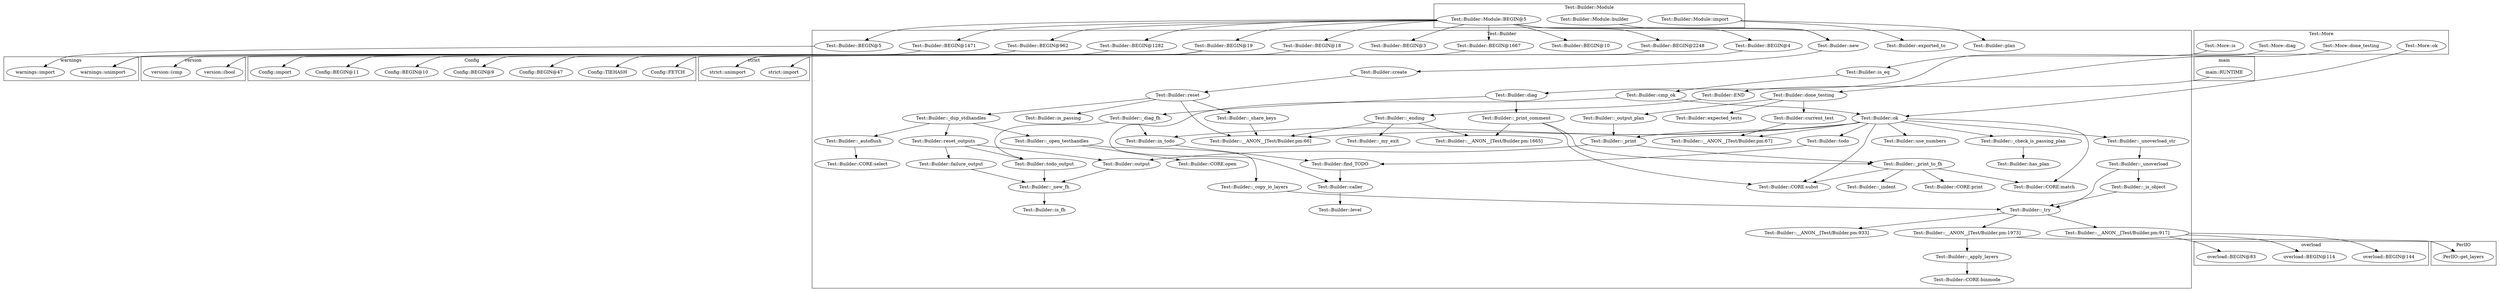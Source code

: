 digraph {
graph [overlap=false]
subgraph cluster_Test_Builder_Module {
	label="Test::Builder::Module";
	"Test::Builder::Module::import";
	"Test::Builder::Module::builder";
	"Test::Builder::Module::BEGIN@5";
}
subgraph cluster_main {
	label="main";
	"main::RUNTIME";
}
subgraph cluster_warnings {
	label="warnings";
	"warnings::unimport";
	"warnings::import";
}
subgraph cluster_version {
	label="version";
	"version::(bool";
	"version::(cmp";
}
subgraph cluster_Test_More {
	label="Test::More";
	"Test::More::ok";
	"Test::More::is";
	"Test::More::diag";
	"Test::More::done_testing";
}
subgraph cluster_PerlIO {
	label="PerlIO";
	"PerlIO::get_layers";
}
subgraph cluster_overload {
	label="overload";
	"overload::BEGIN@144";
	"overload::BEGIN@114";
	"overload::BEGIN@83";
}
subgraph cluster_Test_Builder {
	label="Test::Builder";
	"Test::Builder::_diag_fh";
	"Test::Builder::use_numbers";
	"Test::Builder::__ANON__[Test/Builder.pm:67]";
	"Test::Builder::current_test";
	"Test::Builder::CORE:select";
	"Test::Builder::_try";
	"Test::Builder::_check_is_passing_plan";
	"Test::Builder::__ANON__[Test/Builder.pm:933]";
	"Test::Builder::_unoverload_str";
	"Test::Builder::ok";
	"Test::Builder::cmp_ok";
	"Test::Builder::in_todo";
	"Test::Builder::_ending";
	"Test::Builder::create";
	"Test::Builder::__ANON__[Test/Builder.pm:66]";
	"Test::Builder::reset_outputs";
	"Test::Builder::_open_testhandles";
	"Test::Builder::CORE:binmode";
	"Test::Builder::find_TODO";
	"Test::Builder::_new_fh";
	"Test::Builder::__ANON__[Test/Builder.pm:1665]";
	"Test::Builder::plan";
	"Test::Builder::__ANON__[Test/Builder.pm:917]";
	"Test::Builder::output";
	"Test::Builder::caller";
	"Test::Builder::expected_tests";
	"Test::Builder::_is_object";
	"Test::Builder::__ANON__[Test/Builder.pm:1973]";
	"Test::Builder::_indent";
	"Test::Builder::_copy_io_layers";
	"Test::Builder::todo_output";
	"Test::Builder::BEGIN@3";
	"Test::Builder::failure_output";
	"Test::Builder::_print_comment";
	"Test::Builder::_unoverload";
	"Test::Builder::CORE:subst";
	"Test::Builder::_my_exit";
	"Test::Builder::done_testing";
	"Test::Builder::_apply_layers";
	"Test::Builder::BEGIN@5";
	"Test::Builder::BEGIN@19";
	"Test::Builder::CORE:open";
	"Test::Builder::_dup_stdhandles";
	"Test::Builder::diag";
	"Test::Builder::_autoflush";
	"Test::Builder::CORE:match";
	"Test::Builder::is_fh";
	"Test::Builder::is_passing";
	"Test::Builder::CORE:print";
	"Test::Builder::BEGIN@1282";
	"Test::Builder::_share_keys";
	"Test::Builder::_print";
	"Test::Builder::BEGIN@1667";
	"Test::Builder::_print_to_fh";
	"Test::Builder::level";
	"Test::Builder::BEGIN@1471";
	"Test::Builder::BEGIN@18";
	"Test::Builder::is_eq";
	"Test::Builder::todo";
	"Test::Builder::new";
	"Test::Builder::BEGIN@4";
	"Test::Builder::has_plan";
	"Test::Builder::_output_plan";
	"Test::Builder::BEGIN@10";
	"Test::Builder::BEGIN@2248";
	"Test::Builder::BEGIN@962";
	"Test::Builder::exported_to";
	"Test::Builder::reset";
	"Test::Builder::END";
}
subgraph cluster_Config {
	label="Config";
	"Config::BEGIN@9";
	"Config::BEGIN@10";
	"Config::BEGIN@11";
	"Config::import";
	"Config::FETCH";
	"Config::BEGIN@47";
	"Config::TIEHASH";
}
subgraph cluster_strict {
	label="strict";
	"strict::import";
	"strict::unimport";
}
"Test::Builder::Module::BEGIN@5" -> "Test::Builder::BEGIN@962";
"Test::Builder::BEGIN@18" -> "Config::FETCH";
"Test::Builder::BEGIN@19" -> "version::(bool";
"Test::Builder::ok" -> "Test::Builder::todo";
"Test::Builder::Module::BEGIN@5" -> "Test::Builder::BEGIN@18";
"Test::Builder::done_testing" -> "Test::Builder::_output_plan";
"Test::Builder::BEGIN@4" -> "strict::import";
"Test::Builder::BEGIN@19" -> "Config::BEGIN@9";
"Test::Builder::Module::BEGIN@5" -> "Test::Builder::new";
"Test::Builder::Module::builder" -> "Test::Builder::new";
"Test::Builder::_check_is_passing_plan" -> "Test::Builder::has_plan";
"Test::Builder::BEGIN@19" -> "Config::import";
"Test::Builder::__ANON__[Test/Builder.pm:917]" -> "overload::BEGIN@114";
"Test::Builder::reset" -> "Test::Builder::_share_keys";
"Test::Builder::_output_plan" -> "Test::Builder::_print";
"Test::Builder::ok" -> "Test::Builder::_print";
"Test::Builder::_print_to_fh" -> "Test::Builder::CORE:match";
"Test::Builder::ok" -> "Test::Builder::CORE:match";
"Test::More::diag" -> "Test::Builder::diag";
"Test::Builder::reset" -> "Test::Builder::_dup_stdhandles";
"Test::Builder::reset" -> "Test::Builder::is_passing";
"Test::Builder::_new_fh" -> "Test::Builder::is_fh";
"Test::Builder::BEGIN@5" -> "warnings::import";
"Test::Builder::reset_outputs" -> "Test::Builder::todo_output";
"Test::Builder::_diag_fh" -> "Test::Builder::todo_output";
"Test::Builder::_print" -> "Test::Builder::output";
"Test::Builder::reset_outputs" -> "Test::Builder::output";
"Test::Builder::output" -> "Test::Builder::_new_fh";
"Test::Builder::todo_output" -> "Test::Builder::_new_fh";
"Test::Builder::failure_output" -> "Test::Builder::_new_fh";
"Test::Builder::Module::import" -> "Test::Builder::plan";
"Test::Builder::BEGIN@19" -> "version::(cmp";
"Test::Builder::BEGIN@19" -> "Config::BEGIN@11";
"Test::Builder::_unoverload" -> "Test::Builder::_is_object";
"Test::Builder::END" -> "Test::Builder::_ending";
"Test::Builder::_try" -> "Test::Builder::__ANON__[Test/Builder.pm:933]";
"Test::Builder::ok" -> "Test::Builder::_unoverload_str";
"Test::More::ok" -> "Test::Builder::ok";
"Test::Builder::cmp_ok" -> "Test::Builder::ok";
"Test::Builder::_dup_stdhandles" -> "Test::Builder::reset_outputs";
"Test::Builder::_dup_stdhandles" -> "Test::Builder::_open_testhandles";
"Test::Builder::done_testing" -> "Test::Builder::current_test";
"Test::Builder::ok" -> "Test::Builder::use_numbers";
"Test::Builder::_is_object" -> "Test::Builder::_try";
"Test::Builder::_unoverload" -> "Test::Builder::_try";
"Test::Builder::_copy_io_layers" -> "Test::Builder::_try";
"Test::Builder::_autoflush" -> "Test::Builder::CORE:select";
"Test::Builder::Module::import" -> "Test::Builder::exported_to";
"Test::Builder::Module::BEGIN@5" -> "Test::Builder::BEGIN@2248";
"main::RUNTIME" -> "Test::Builder::END";
"Test::Builder::create" -> "Test::Builder::reset";
"Test::Builder::Module::BEGIN@5" -> "Test::Builder::BEGIN@1471";
"Test::More::is" -> "Test::Builder::is_eq";
"Test::Builder::caller" -> "Test::Builder::level";
"Test::Builder::Module::BEGIN@5" -> "Test::Builder::BEGIN@10";
"Test::Builder::Module::BEGIN@5" -> "Test::Builder::BEGIN@4";
"Test::Builder::BEGIN@19" -> "Config::TIEHASH";
"Test::Builder::__ANON__[Test/Builder.pm:917]" -> "overload::BEGIN@144";
"Test::Builder::Module::BEGIN@5" -> "Test::Builder::BEGIN@1282";
"Test::Builder::_print_to_fh" -> "Test::Builder::CORE:print";
"Test::Builder::_print" -> "Test::Builder::_print_to_fh";
"Test::Builder::_print_comment" -> "Test::Builder::_print_to_fh";
"Test::Builder::Module::BEGIN@5" -> "Test::Builder::BEGIN@1667";
"Test::Builder::_dup_stdhandles" -> "Test::Builder::_autoflush";
"Test::Builder::__ANON__[Test/Builder.pm:917]" -> "overload::BEGIN@83";
"Test::Builder::BEGIN@19" -> "Config::BEGIN@10";
"Test::Builder::__ANON__[Test/Builder.pm:1973]" -> "PerlIO::get_layers";
"Test::Builder::diag" -> "Test::Builder::_print_comment";
"Test::Builder::BEGIN@19" -> "Config::BEGIN@47";
"Test::Builder::Module::BEGIN@5" -> "Test::Builder::BEGIN@3";
"Test::Builder::reset_outputs" -> "Test::Builder::failure_output";
"Test::Builder::_open_testhandles" -> "Test::Builder::CORE:open";
"Test::Builder::__ANON__[Test/Builder.pm:1973]" -> "Test::Builder::_apply_layers";
"Test::Builder::Module::BEGIN@5" -> "Test::Builder::BEGIN@5";
"Test::Builder::Module::BEGIN@5" -> "Test::Builder::BEGIN@19";
"Test::Builder::_print_comment" -> "Test::Builder::CORE:subst";
"Test::Builder::_print_to_fh" -> "Test::Builder::CORE:subst";
"Test::Builder::ok" -> "Test::Builder::CORE:subst";
"Test::Builder::_ending" -> "Test::Builder::_my_exit";
"Test::Builder::_unoverload_str" -> "Test::Builder::_unoverload";
"Test::More::done_testing" -> "Test::Builder::done_testing";
"Test::Builder::done_testing" -> "Test::Builder::expected_tests";
"Test::Builder::find_TODO" -> "Test::Builder::caller";
"Test::Builder::cmp_ok" -> "Test::Builder::caller";
"Test::Builder::_try" -> "Test::Builder::__ANON__[Test/Builder.pm:917]";
"Test::Builder::_print_comment" -> "Test::Builder::__ANON__[Test/Builder.pm:1665]";
"Test::Builder::_ending" -> "Test::Builder::__ANON__[Test/Builder.pm:1665]";
"Test::Builder::_print_to_fh" -> "Test::Builder::_indent";
"Test::Builder::_open_testhandles" -> "Test::Builder::_copy_io_layers";
"Test::Builder::_try" -> "Test::Builder::__ANON__[Test/Builder.pm:1973]";
"Test::Builder::new" -> "Test::Builder::create";
"Test::Builder::ok" -> "Test::Builder::in_todo";
"Test::Builder::_diag_fh" -> "Test::Builder::in_todo";
"Test::Builder::BEGIN@2248" -> "strict::unimport";
"Test::Builder::BEGIN@1667" -> "strict::unimport";
"Test::Builder::is_eq" -> "Test::Builder::cmp_ok";
"Test::Builder::_apply_layers" -> "Test::Builder::CORE:binmode";
"Test::Builder::in_todo" -> "Test::Builder::find_TODO";
"Test::Builder::todo" -> "Test::Builder::find_TODO";
"Test::Builder::_share_keys" -> "Test::Builder::__ANON__[Test/Builder.pm:66]";
"Test::Builder::ok" -> "Test::Builder::__ANON__[Test/Builder.pm:66]";
"Test::Builder::reset" -> "Test::Builder::__ANON__[Test/Builder.pm:66]";
"Test::Builder::_ending" -> "Test::Builder::__ANON__[Test/Builder.pm:66]";
"Test::Builder::current_test" -> "Test::Builder::__ANON__[Test/Builder.pm:67]";
"Test::Builder::ok" -> "Test::Builder::__ANON__[Test/Builder.pm:67]";
"Test::Builder::diag" -> "Test::Builder::_diag_fh";
"Test::Builder::ok" -> "Test::Builder::_check_is_passing_plan";
"Test::Builder::BEGIN@1282" -> "warnings::unimport";
"Test::Builder::BEGIN@962" -> "warnings::unimport";
"Test::Builder::BEGIN@1471" -> "warnings::unimport";
}
